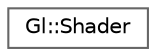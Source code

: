 digraph "Graphical Class Hierarchy"
{
 // LATEX_PDF_SIZE
  bgcolor="transparent";
  edge [fontname=Helvetica,fontsize=10,labelfontname=Helvetica,labelfontsize=10];
  node [fontname=Helvetica,fontsize=10,shape=box,height=0.2,width=0.4];
  rankdir="LR";
  Node0 [id="Node000000",label="Gl::Shader",height=0.2,width=0.4,color="grey40", fillcolor="white", style="filled",URL="$class_gl_1_1_shader.html",tooltip=" "];
}
